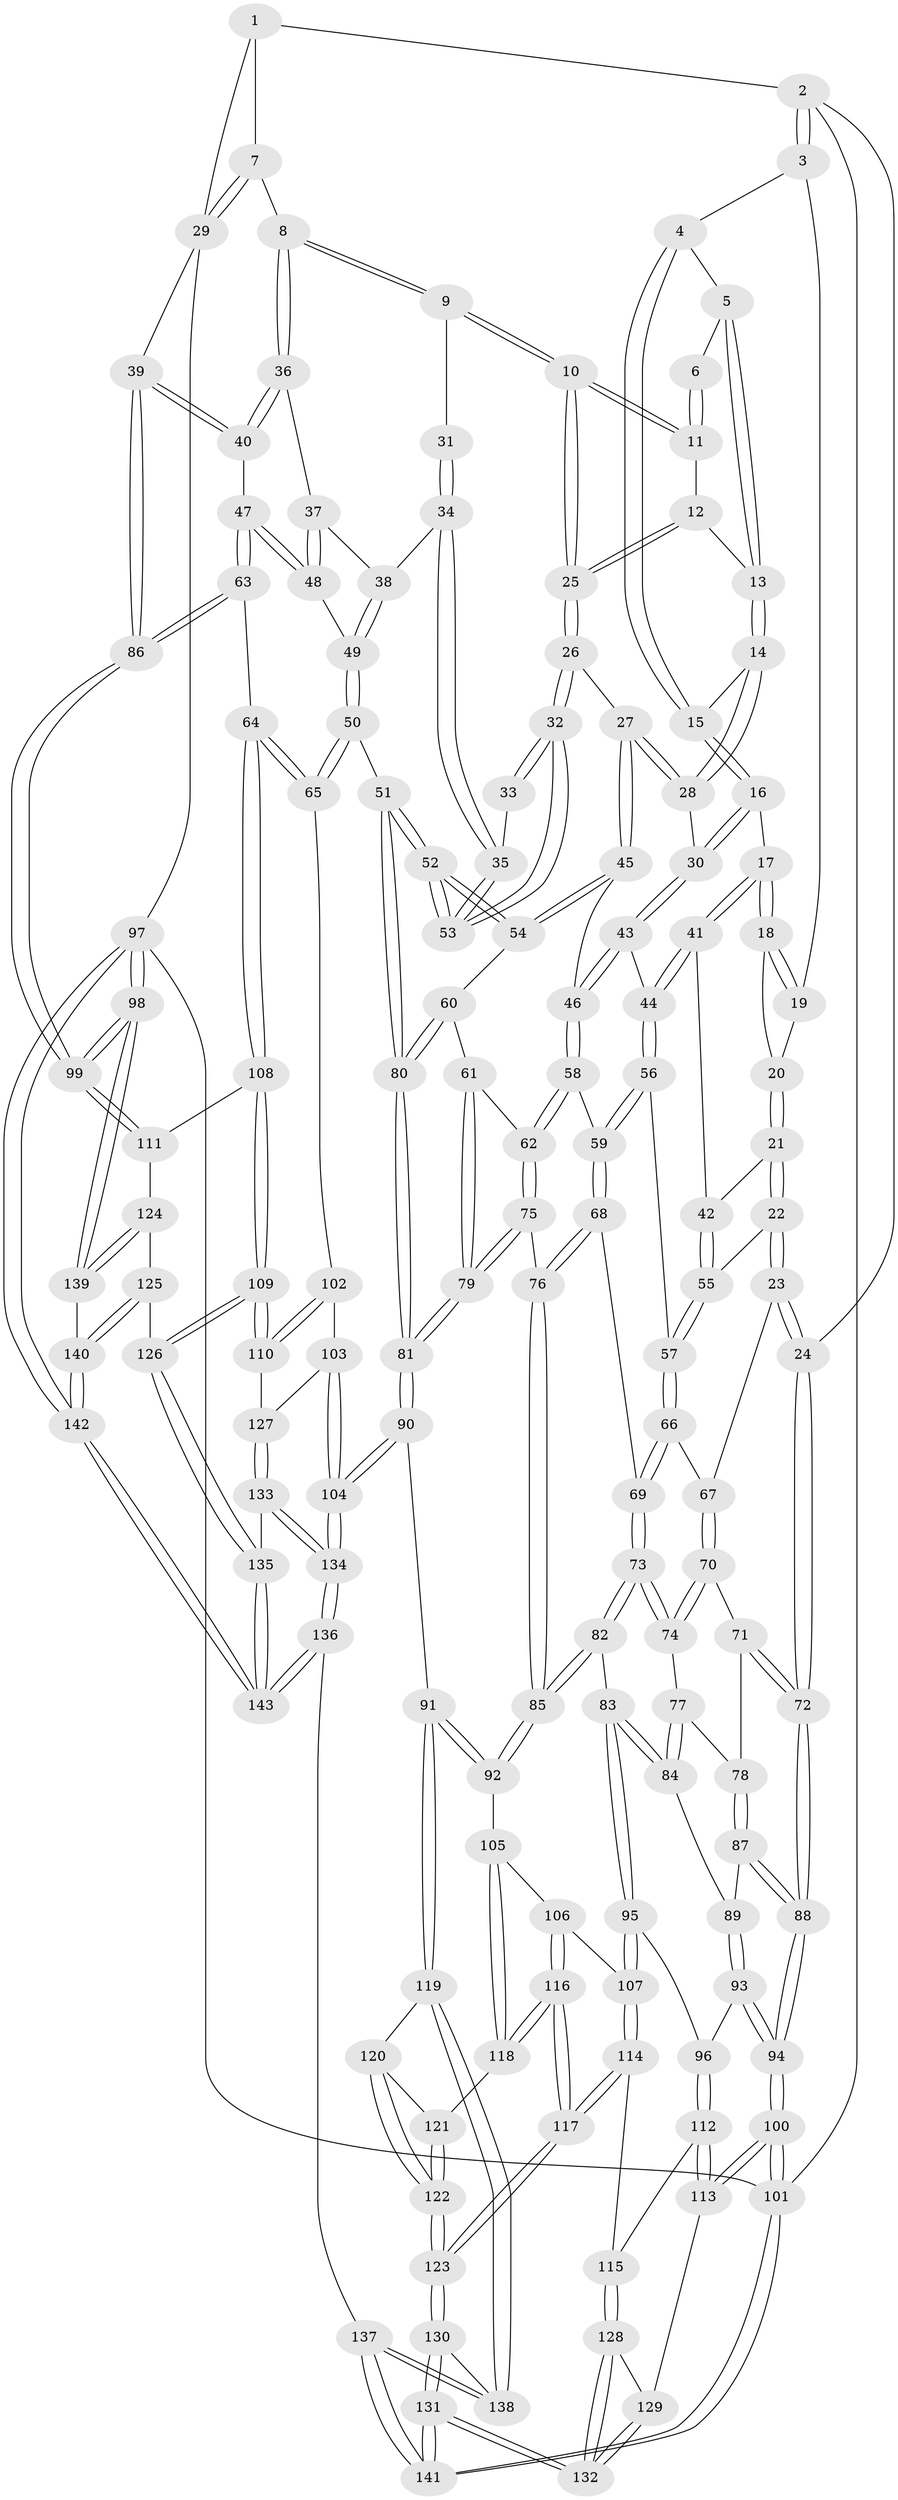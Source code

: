 // Generated by graph-tools (version 1.1) at 2025/01/03/09/25 05:01:20]
// undirected, 143 vertices, 354 edges
graph export_dot {
graph [start="1"]
  node [color=gray90,style=filled];
  1 [pos="+1+0"];
  2 [pos="+0+0"];
  3 [pos="+0.09079385339323448+0"];
  4 [pos="+0.3590182427296369+0"];
  5 [pos="+0.3614176917872341+0"];
  6 [pos="+0.622391510274548+0"];
  7 [pos="+0.8945798471008927+0.12339375781171666"];
  8 [pos="+0.8675796343790404+0.14267881812532396"];
  9 [pos="+0.8175176621992843+0.13103953649417638"];
  10 [pos="+0.7352158382992154+0.07914704124123936"];
  11 [pos="+0.6396015795303825+0"];
  12 [pos="+0.541786823836379+0.11762603581438573"];
  13 [pos="+0.4931189815055398+0.14483224622973376"];
  14 [pos="+0.48618560569035973+0.153381333510438"];
  15 [pos="+0.35108807314366547+0.14303440353955987"];
  16 [pos="+0.3342765230859183+0.17946383452116904"];
  17 [pos="+0.28645818338589796+0.19854755382707617"];
  18 [pos="+0.2652399265144736+0.1918710207791558"];
  19 [pos="+0.09255858728929293+0"];
  20 [pos="+0.14298765656050064+0.17748914899203183"];
  21 [pos="+0.10498834139944502+0.22171666146830993"];
  22 [pos="+0+0.2971828269545844"];
  23 [pos="+0+0.3041156061541814"];
  24 [pos="+0+0.2932814286549287"];
  25 [pos="+0.6212005736202609+0.23407667507825303"];
  26 [pos="+0.6090150036260839+0.2749152403737116"];
  27 [pos="+0.6066670092452437+0.2749688210294385"];
  28 [pos="+0.5089833943850054+0.24946101219744277"];
  29 [pos="+1+0.0049758184201495"];
  30 [pos="+0.41735560333951677+0.28179635745685394"];
  31 [pos="+0.7988454319862104+0.17216852695767476"];
  32 [pos="+0.6406536425023835+0.31317255662260923"];
  33 [pos="+0.7540370096731234+0.2292861228382977"];
  34 [pos="+0.7722766353773293+0.3245165765434073"];
  35 [pos="+0.7516925566889466+0.32979089498498243"];
  36 [pos="+0.9185885250332508+0.2707456342988083"];
  37 [pos="+0.8725952456887484+0.30697739188386775"];
  38 [pos="+0.8260349618537556+0.3291628374361756"];
  39 [pos="+1+0.3905306281933871"];
  40 [pos="+1+0.3796673664685661"];
  41 [pos="+0.24577677256946315+0.3296161162091818"];
  42 [pos="+0.23362134385551567+0.32829967656690895"];
  43 [pos="+0.4128910252115726+0.3038112602667318"];
  44 [pos="+0.2568127396472869+0.3456358277313037"];
  45 [pos="+0.48245829201002427+0.3887124439180608"];
  46 [pos="+0.4240670657592866+0.37215208520647597"];
  47 [pos="+0.9458610871368301+0.442944877927553"];
  48 [pos="+0.8827408666769289+0.4216451863970676"];
  49 [pos="+0.8298373762985322+0.42722473822859797"];
  50 [pos="+0.7271144147487941+0.5327106619051292"];
  51 [pos="+0.6942933386594652+0.5080712908857615"];
  52 [pos="+0.6660326879474624+0.4564504124458352"];
  53 [pos="+0.6692401825137252+0.3608829980697543"];
  54 [pos="+0.5377142537083656+0.45356599769077116"];
  55 [pos="+0.1259033702307383+0.36554802729616337"];
  56 [pos="+0.2771136463165277+0.432725495132724"];
  57 [pos="+0.164830467541301+0.45659321342920883"];
  58 [pos="+0.3807960553532531+0.4301450768530508"];
  59 [pos="+0.29017389280504724+0.4440140751203717"];
  60 [pos="+0.4722855911610723+0.5141198468904393"];
  61 [pos="+0.429888937943556+0.5012381077714246"];
  62 [pos="+0.42906374040821244+0.5008615064643145"];
  63 [pos="+0.8386317747169827+0.5783986170307918"];
  64 [pos="+0.8100653928750123+0.5955340513106511"];
  65 [pos="+0.7329116789967968+0.5413600875796184"];
  66 [pos="+0.15094457139525636+0.4746638611479083"];
  67 [pos="+0.09851493655636955+0.486037014971073"];
  68 [pos="+0.2875951287795458+0.5141691585643742"];
  69 [pos="+0.17211286737139583+0.5314014381707614"];
  70 [pos="+0.08994520872993442+0.5011265824198889"];
  71 [pos="+0.052079373201394524+0.5249108084367549"];
  72 [pos="+0+0.4748488220054552"];
  73 [pos="+0.1691017041242757+0.5836670691313844"];
  74 [pos="+0.10778688822314758+0.5571707539424717"];
  75 [pos="+0.35377511931469935+0.5695140267924402"];
  76 [pos="+0.29554514391996534+0.5545070807389071"];
  77 [pos="+0.10651204513060993+0.5582860436756638"];
  78 [pos="+0.055298191746156626+0.5781075203938426"];
  79 [pos="+0.40738230845344553+0.6335384663734537"];
  80 [pos="+0.5090054443505652+0.6222533403045074"];
  81 [pos="+0.4673067161219994+0.725805033947479"];
  82 [pos="+0.18643614735464598+0.6279443016750549"];
  83 [pos="+0.15675316018130286+0.6400686545272662"];
  84 [pos="+0.08707184244400386+0.6213204858114131"];
  85 [pos="+0.23606068732681817+0.6438573724012039"];
  86 [pos="+1+0.5314831149646356"];
  87 [pos="+0.054020628273411225+0.5815756240655793"];
  88 [pos="+0+0.5433360520971042"];
  89 [pos="+0.06548053368917338+0.6204267461118098"];
  90 [pos="+0.4660724770045344+0.7505905573129783"];
  91 [pos="+0.37036039605396165+0.7692593069725108"];
  92 [pos="+0.27306416736468997+0.7172181526727673"];
  93 [pos="+0.02512772018168691+0.6613603551467235"];
  94 [pos="+0+0.6094494948567185"];
  95 [pos="+0.08953773382029871+0.7379615232499435"];
  96 [pos="+0.07387976365390524+0.7362855499911919"];
  97 [pos="+1+1"];
  98 [pos="+1+1"];
  99 [pos="+1+0.7078961333508089"];
  100 [pos="+0+0.8532413265583705"];
  101 [pos="+0+1"];
  102 [pos="+0.6603395803345999+0.6599608763389863"];
  103 [pos="+0.5466903380963031+0.756861774428151"];
  104 [pos="+0.4802291786097014+0.7614278366891997"];
  105 [pos="+0.20740527006836612+0.7602505790715856"];
  106 [pos="+0.15905508018712836+0.767057145849423"];
  107 [pos="+0.11100876802784658+0.7577274163916146"];
  108 [pos="+0.8490097094887572+0.7026108596663565"];
  109 [pos="+0.7513332090450257+0.7960281851807689"];
  110 [pos="+0.7434625193499228+0.7957154047436172"];
  111 [pos="+0.9181609752196418+0.7337637286577237"];
  112 [pos="+0.010114273373792344+0.7843388125951138"];
  113 [pos="+0+0.8425468574443311"];
  114 [pos="+0.10283523323714641+0.8434906608723512"];
  115 [pos="+0.10056410545364211+0.8452910425252073"];
  116 [pos="+0.15701413770260936+0.8407319123557623"];
  117 [pos="+0.1525171013686096+0.8531363871558522"];
  118 [pos="+0.20393490499893252+0.8101718930355065"];
  119 [pos="+0.33387646519580694+0.8323833436155113"];
  120 [pos="+0.24016545329755368+0.846392559918938"];
  121 [pos="+0.20526989949424831+0.815632978688772"];
  122 [pos="+0.18769074337478736+0.8864870549197178"];
  123 [pos="+0.18450135780193094+0.8909102265416023"];
  124 [pos="+0.911283392517751+0.8902919137071694"];
  125 [pos="+0.8982328487958119+0.8991035425988767"];
  126 [pos="+0.7878349477226364+0.9236525658890099"];
  127 [pos="+0.6839916069308264+0.8035408906540389"];
  128 [pos="+0.08644307391307916+0.8648063910706737"];
  129 [pos="+0+0.8562950756688575"];
  130 [pos="+0.18890198728994012+0.9415393766074527"];
  131 [pos="+0.12777858517235907+1"];
  132 [pos="+0.10638122181750106+0.9755156167008032"];
  133 [pos="+0.6546851057095054+0.8938434200185555"];
  134 [pos="+0.5249805256571672+0.9683058527850957"];
  135 [pos="+0.7641654713090187+0.978406005011637"];
  136 [pos="+0.5068176832657043+1"];
  137 [pos="+0.47772825826319665+1"];
  138 [pos="+0.30711719816568145+0.9272714055118184"];
  139 [pos="+0.9593193081484338+0.9121395066619337"];
  140 [pos="+0.903655008326469+1"];
  141 [pos="+0.06866411214640727+1"];
  142 [pos="+0.8798787082414297+1"];
  143 [pos="+0.7157673802464998+1"];
  1 -- 2;
  1 -- 7;
  1 -- 29;
  2 -- 3;
  2 -- 3;
  2 -- 24;
  2 -- 101;
  3 -- 4;
  3 -- 19;
  4 -- 5;
  4 -- 15;
  4 -- 15;
  5 -- 6;
  5 -- 13;
  5 -- 13;
  6 -- 11;
  6 -- 11;
  7 -- 8;
  7 -- 29;
  7 -- 29;
  8 -- 9;
  8 -- 9;
  8 -- 36;
  8 -- 36;
  9 -- 10;
  9 -- 10;
  9 -- 31;
  10 -- 11;
  10 -- 11;
  10 -- 25;
  10 -- 25;
  11 -- 12;
  12 -- 13;
  12 -- 25;
  12 -- 25;
  13 -- 14;
  13 -- 14;
  14 -- 15;
  14 -- 28;
  14 -- 28;
  15 -- 16;
  15 -- 16;
  16 -- 17;
  16 -- 30;
  16 -- 30;
  17 -- 18;
  17 -- 18;
  17 -- 41;
  17 -- 41;
  18 -- 19;
  18 -- 19;
  18 -- 20;
  19 -- 20;
  20 -- 21;
  20 -- 21;
  21 -- 22;
  21 -- 22;
  21 -- 42;
  22 -- 23;
  22 -- 23;
  22 -- 55;
  23 -- 24;
  23 -- 24;
  23 -- 67;
  24 -- 72;
  24 -- 72;
  25 -- 26;
  25 -- 26;
  26 -- 27;
  26 -- 32;
  26 -- 32;
  27 -- 28;
  27 -- 28;
  27 -- 45;
  27 -- 45;
  28 -- 30;
  29 -- 39;
  29 -- 97;
  30 -- 43;
  30 -- 43;
  31 -- 34;
  31 -- 34;
  32 -- 33;
  32 -- 33;
  32 -- 53;
  32 -- 53;
  33 -- 35;
  34 -- 35;
  34 -- 35;
  34 -- 38;
  35 -- 53;
  35 -- 53;
  36 -- 37;
  36 -- 40;
  36 -- 40;
  37 -- 38;
  37 -- 48;
  37 -- 48;
  38 -- 49;
  38 -- 49;
  39 -- 40;
  39 -- 40;
  39 -- 86;
  39 -- 86;
  40 -- 47;
  41 -- 42;
  41 -- 44;
  41 -- 44;
  42 -- 55;
  42 -- 55;
  43 -- 44;
  43 -- 46;
  43 -- 46;
  44 -- 56;
  44 -- 56;
  45 -- 46;
  45 -- 54;
  45 -- 54;
  46 -- 58;
  46 -- 58;
  47 -- 48;
  47 -- 48;
  47 -- 63;
  47 -- 63;
  48 -- 49;
  49 -- 50;
  49 -- 50;
  50 -- 51;
  50 -- 65;
  50 -- 65;
  51 -- 52;
  51 -- 52;
  51 -- 80;
  51 -- 80;
  52 -- 53;
  52 -- 53;
  52 -- 54;
  52 -- 54;
  54 -- 60;
  55 -- 57;
  55 -- 57;
  56 -- 57;
  56 -- 59;
  56 -- 59;
  57 -- 66;
  57 -- 66;
  58 -- 59;
  58 -- 62;
  58 -- 62;
  59 -- 68;
  59 -- 68;
  60 -- 61;
  60 -- 80;
  60 -- 80;
  61 -- 62;
  61 -- 79;
  61 -- 79;
  62 -- 75;
  62 -- 75;
  63 -- 64;
  63 -- 86;
  63 -- 86;
  64 -- 65;
  64 -- 65;
  64 -- 108;
  64 -- 108;
  65 -- 102;
  66 -- 67;
  66 -- 69;
  66 -- 69;
  67 -- 70;
  67 -- 70;
  68 -- 69;
  68 -- 76;
  68 -- 76;
  69 -- 73;
  69 -- 73;
  70 -- 71;
  70 -- 74;
  70 -- 74;
  71 -- 72;
  71 -- 72;
  71 -- 78;
  72 -- 88;
  72 -- 88;
  73 -- 74;
  73 -- 74;
  73 -- 82;
  73 -- 82;
  74 -- 77;
  75 -- 76;
  75 -- 79;
  75 -- 79;
  76 -- 85;
  76 -- 85;
  77 -- 78;
  77 -- 84;
  77 -- 84;
  78 -- 87;
  78 -- 87;
  79 -- 81;
  79 -- 81;
  80 -- 81;
  80 -- 81;
  81 -- 90;
  81 -- 90;
  82 -- 83;
  82 -- 85;
  82 -- 85;
  83 -- 84;
  83 -- 84;
  83 -- 95;
  83 -- 95;
  84 -- 89;
  85 -- 92;
  85 -- 92;
  86 -- 99;
  86 -- 99;
  87 -- 88;
  87 -- 88;
  87 -- 89;
  88 -- 94;
  88 -- 94;
  89 -- 93;
  89 -- 93;
  90 -- 91;
  90 -- 104;
  90 -- 104;
  91 -- 92;
  91 -- 92;
  91 -- 119;
  91 -- 119;
  92 -- 105;
  93 -- 94;
  93 -- 94;
  93 -- 96;
  94 -- 100;
  94 -- 100;
  95 -- 96;
  95 -- 107;
  95 -- 107;
  96 -- 112;
  96 -- 112;
  97 -- 98;
  97 -- 98;
  97 -- 142;
  97 -- 142;
  97 -- 101;
  98 -- 99;
  98 -- 99;
  98 -- 139;
  98 -- 139;
  99 -- 111;
  99 -- 111;
  100 -- 101;
  100 -- 101;
  100 -- 113;
  100 -- 113;
  101 -- 141;
  101 -- 141;
  102 -- 103;
  102 -- 110;
  102 -- 110;
  103 -- 104;
  103 -- 104;
  103 -- 127;
  104 -- 134;
  104 -- 134;
  105 -- 106;
  105 -- 118;
  105 -- 118;
  106 -- 107;
  106 -- 116;
  106 -- 116;
  107 -- 114;
  107 -- 114;
  108 -- 109;
  108 -- 109;
  108 -- 111;
  109 -- 110;
  109 -- 110;
  109 -- 126;
  109 -- 126;
  110 -- 127;
  111 -- 124;
  112 -- 113;
  112 -- 113;
  112 -- 115;
  113 -- 129;
  114 -- 115;
  114 -- 117;
  114 -- 117;
  115 -- 128;
  115 -- 128;
  116 -- 117;
  116 -- 117;
  116 -- 118;
  116 -- 118;
  117 -- 123;
  117 -- 123;
  118 -- 121;
  119 -- 120;
  119 -- 138;
  119 -- 138;
  120 -- 121;
  120 -- 122;
  120 -- 122;
  121 -- 122;
  121 -- 122;
  122 -- 123;
  122 -- 123;
  123 -- 130;
  123 -- 130;
  124 -- 125;
  124 -- 139;
  124 -- 139;
  125 -- 126;
  125 -- 140;
  125 -- 140;
  126 -- 135;
  126 -- 135;
  127 -- 133;
  127 -- 133;
  128 -- 129;
  128 -- 132;
  128 -- 132;
  129 -- 132;
  129 -- 132;
  130 -- 131;
  130 -- 131;
  130 -- 138;
  131 -- 132;
  131 -- 132;
  131 -- 141;
  131 -- 141;
  133 -- 134;
  133 -- 134;
  133 -- 135;
  134 -- 136;
  134 -- 136;
  135 -- 143;
  135 -- 143;
  136 -- 137;
  136 -- 143;
  136 -- 143;
  137 -- 138;
  137 -- 138;
  137 -- 141;
  137 -- 141;
  139 -- 140;
  140 -- 142;
  140 -- 142;
  142 -- 143;
  142 -- 143;
}
